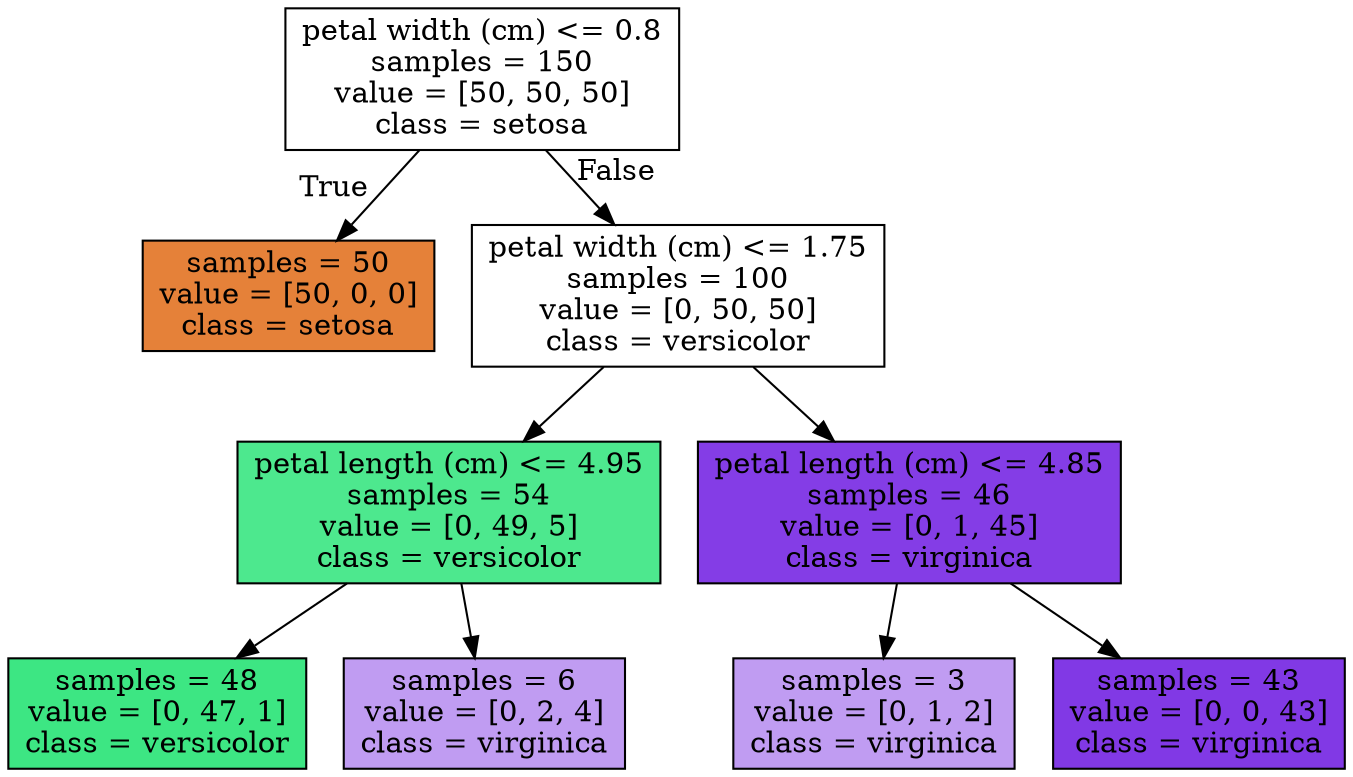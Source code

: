 digraph Tree {
node [shape=box, style="filled", color="black"] ;
0 [label="petal width (cm) <= 0.8\nsamples = 150\nvalue = [50, 50, 50]\nclass = setosa", fillcolor="#e5813900"] ;
1 [label="samples = 50\nvalue = [50, 0, 0]\nclass = setosa", fillcolor="#e58139ff"] ;
0 -> 1 [labeldistance=2.5, labelangle=45, headlabel="True"] ;
2 [label="petal width (cm) <= 1.75\nsamples = 100\nvalue = [0, 50, 50]\nclass = versicolor", fillcolor="#39e58100"] ;
0 -> 2 [labeldistance=2.5, labelangle=-45, headlabel="False"] ;
3 [label="petal length (cm) <= 4.95\nsamples = 54\nvalue = [0, 49, 5]\nclass = versicolor", fillcolor="#39e581e5"] ;
2 -> 3 ;
4 [label="samples = 48\nvalue = [0, 47, 1]\nclass = versicolor", fillcolor="#39e581fa"] ;
3 -> 4 ;
5 [label="samples = 6\nvalue = [0, 2, 4]\nclass = virginica", fillcolor="#8139e57f"] ;
3 -> 5 ;
6 [label="petal length (cm) <= 4.85\nsamples = 46\nvalue = [0, 1, 45]\nclass = virginica", fillcolor="#8139e5f9"] ;
2 -> 6 ;
7 [label="samples = 3\nvalue = [0, 1, 2]\nclass = virginica", fillcolor="#8139e57f"] ;
6 -> 7 ;
8 [label="samples = 43\nvalue = [0, 0, 43]\nclass = virginica", fillcolor="#8139e5ff"] ;
6 -> 8 ;
}